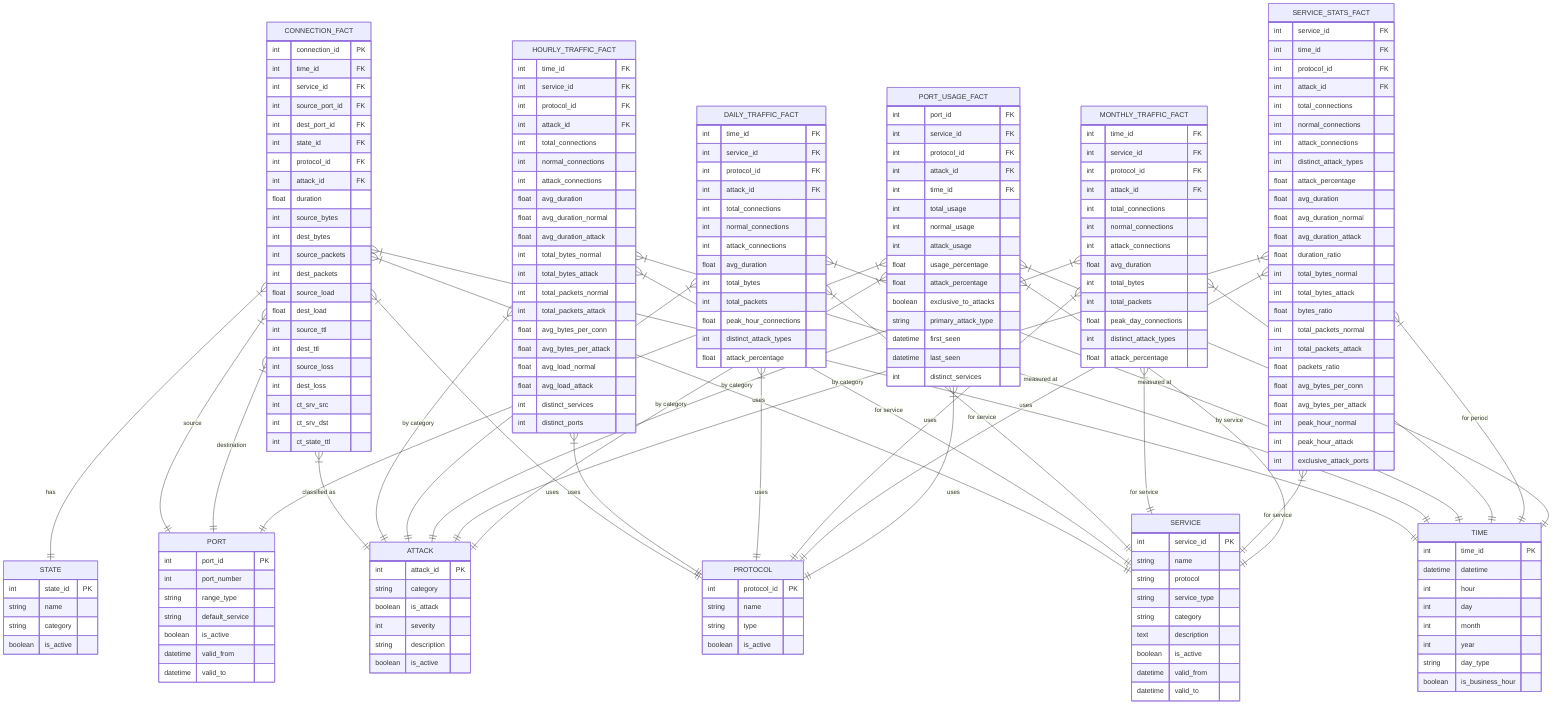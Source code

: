erDiagram
    CONNECTION_FACT {
        int connection_id PK
        int time_id FK
        int service_id FK
        int source_port_id FK
        int dest_port_id FK
        int state_id FK
        int protocol_id FK
        int attack_id FK
        float duration
        int source_bytes
        int dest_bytes
        int source_packets
        int dest_packets
        float source_load
        float dest_load
        int source_ttl
        int dest_ttl
        int source_loss
        int dest_loss
        int ct_srv_src
        int ct_srv_dst
        int ct_state_ttl
    }

    HOURLY_TRAFFIC_FACT {
        int time_id FK
        int service_id FK
        int protocol_id FK
        int attack_id FK
        int total_connections
        int normal_connections
        int attack_connections
        float avg_duration
        float avg_duration_normal
        float avg_duration_attack
        int total_bytes_normal
        int total_bytes_attack
        int total_packets_normal
        int total_packets_attack
        float avg_bytes_per_conn
        float avg_bytes_per_attack
        float avg_load_normal
        float avg_load_attack
        int distinct_services
        int distinct_ports
    }

    DAILY_TRAFFIC_FACT {
        int time_id FK
        int service_id FK
        int protocol_id FK
        int attack_id FK
        int total_connections
        int normal_connections
        int attack_connections
        float avg_duration
        int total_bytes
        int total_packets
        float peak_hour_connections
        int distinct_attack_types
        float attack_percentage
    }

    MONTHLY_TRAFFIC_FACT {
        int time_id FK
        int service_id FK
        int protocol_id FK
        int attack_id FK
        int total_connections
        int normal_connections
        int attack_connections
        float avg_duration
        int total_bytes
        int total_packets
        float peak_day_connections
        int distinct_attack_types
        float attack_percentage
    }

    SERVICE_STATS_FACT {
        int service_id FK
        int time_id FK
        int protocol_id FK
        int attack_id FK
        int total_connections
        int normal_connections
        int attack_connections
        int distinct_attack_types
        float attack_percentage
        float avg_duration
        float avg_duration_normal
        float avg_duration_attack
        float duration_ratio
        int total_bytes_normal
        int total_bytes_attack
        float bytes_ratio
        int total_packets_normal
        int total_packets_attack
        float packets_ratio
        float avg_bytes_per_conn
        float avg_bytes_per_attack
        int peak_hour_normal
        int peak_hour_attack
        int exclusive_attack_ports
    }

    PORT_USAGE_FACT {
        int port_id FK
        int service_id FK
        int protocol_id FK
        int attack_id FK
        int time_id FK
        int total_usage
        int normal_usage
        int attack_usage
        float usage_percentage
        float attack_percentage
        boolean exclusive_to_attacks
        string primary_attack_type
        datetime first_seen
        datetime last_seen
        int distinct_services
    }

    TIME {
        int time_id PK
        datetime datetime
        int hour
        int day
        int month
        int year
        string day_type
        boolean is_business_hour
    }

    SERVICE {
        int service_id PK
        string name
        string protocol
        string service_type
        string category
        text description
        boolean is_active
        datetime valid_from
        datetime valid_to
    }

    PORT {
        int port_id PK
        int port_number
        string range_type
        string default_service
        boolean is_active
        datetime valid_from
        datetime valid_to
    }

    STATE {
        int state_id PK
        string name
        string category
        boolean is_active
    }

    PROTOCOL {
        int protocol_id PK
        string name
        string type
        boolean is_active
    }

    ATTACK {
        int attack_id PK
        string category
        boolean is_attack
        int severity
        string description
        boolean is_active
    }

    CONNECTION_FACT }|--|| TIME : "occurs at"
    CONNECTION_FACT }|--|| SERVICE : "uses"
    CONNECTION_FACT }|--|| PORT : "source"
    CONNECTION_FACT }|--|| PORT : "destination"
    CONNECTION_FACT }|--|| STATE : "has"
    CONNECTION_FACT }|--|| PROTOCOL : "uses"
    CONNECTION_FACT }|--|| ATTACK : "classified as"

    HOURLY_TRAFFIC_FACT }|--|| TIME : "measured at"
    HOURLY_TRAFFIC_FACT }|--|| SERVICE : "for service"
    HOURLY_TRAFFIC_FACT }|--|| PROTOCOL : "uses"
    HOURLY_TRAFFIC_FACT }|--|| ATTACK : "by category"

    DAILY_TRAFFIC_FACT }|--|| TIME : "measured at"
    DAILY_TRAFFIC_FACT }|--|| SERVICE : "for service"
    DAILY_TRAFFIC_FACT }|--|| PROTOCOL : "uses"
    DAILY_TRAFFIC_FACT }|--|| ATTACK : "by category"

    MONTHLY_TRAFFIC_FACT }|--|| TIME : "measured at"
    MONTHLY_TRAFFIC_FACT }|--|| SERVICE : "for service"
    MONTHLY_TRAFFIC_FACT }|--|| PROTOCOL : "uses"
    MONTHLY_TRAFFIC_FACT }|--|| ATTACK : "by category"

    SERVICE_STATS_FACT }|--|| SERVICE : "for service"
    SERVICE_STATS_FACT }|--|| TIME : "for period"
    SERVICE_STATS_FACT }|--|| PROTOCOL : "uses"
    SERVICE_STATS_FACT }|--|| ATTACK : "by category"

    PORT_USAGE_FACT }|--|| PORT : "for port"
    PORT_USAGE_FACT }|--|| SERVICE : "by service"
    PORT_USAGE_FACT }|--|| TIME : "for period"
    PORT_USAGE_FACT }|--|| PROTOCOL : "uses"
    PORT_USAGE_FACT }|--|| ATTACK : "by category"